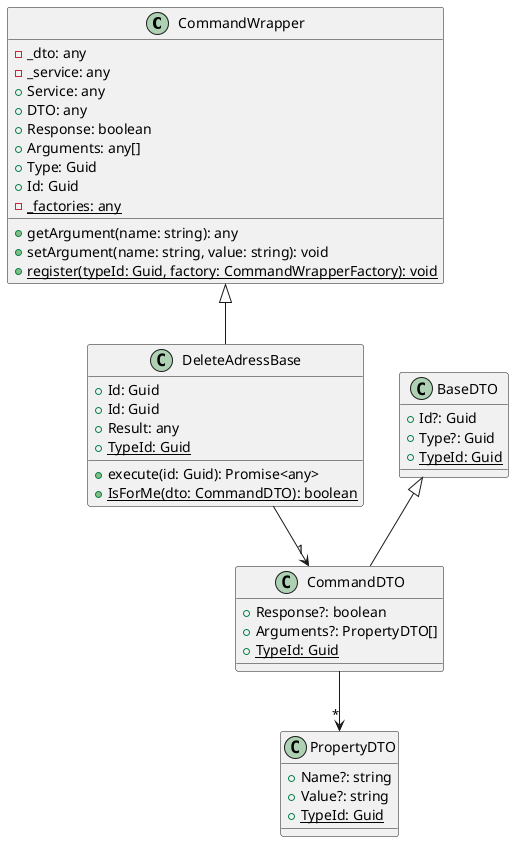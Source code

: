 @startuml
class CommandWrapper {
    -_dto: any
    -_service: any
    +Service: any
    +DTO: any
    +Response: boolean
    +Arguments: any[]
    +Type: Guid
    +Id: Guid
    +getArgument(name: string): any
    +setArgument(name: string, value: string): void
    -{static} _factories: any
    +{static} register(typeId: Guid, factory: CommandWrapperFactory): void
}
class PropertyDTO {
    +Name?: string
    +Value?: string
    +{static} TypeId: Guid
}
class BaseDTO {
    +Id?: Guid
    +Type?: Guid
    +{static} TypeId: Guid
}
class CommandDTO extends BaseDTO {
    +Response?: boolean
    +Arguments?: PropertyDTO[]
    +{static} TypeId: Guid
}
class DeleteAdressBase extends CommandWrapper {
    +Id: Guid
    +Id: Guid
    +Result: any
    +execute(id: Guid): Promise<any>
    +{static} TypeId: Guid
    +{static} IsForMe(dto: CommandDTO): boolean
}
CommandDTO --> "*" PropertyDTO
DeleteAdressBase --> "1" CommandDTO
@enduml